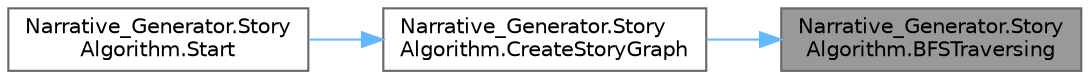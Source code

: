 digraph "Narrative_Generator.StoryAlgorithm.BFSTraversing"
{
 // LATEX_PDF_SIZE
  bgcolor="transparent";
  edge [fontname=Helvetica,fontsize=10,labelfontname=Helvetica,labelfontsize=10];
  node [fontname=Helvetica,fontsize=10,shape=box,height=0.2,width=0.4];
  rankdir="RL";
  Node1 [label="Narrative_Generator.Story\lAlgorithm.BFSTraversing",height=0.2,width=0.4,color="gray40", fillcolor="grey60", style="filled", fontcolor="black",tooltip="A method in which we sequentially create a story graph, node by node, starting at the root,..."];
  Node1 -> Node2 [dir="back",color="steelblue1",style="solid"];
  Node2 [label="Narrative_Generator.Story\lAlgorithm.CreateStoryGraph",height=0.2,width=0.4,color="grey40", fillcolor="white", style="filled",URL="$class_narrative___generator_1_1_story_algorithm.html#a14b46d881caea879deaf6900c24930c1",tooltip="The method that controls the creation of the story graph."];
  Node2 -> Node3 [dir="back",color="steelblue1",style="solid"];
  Node3 [label="Narrative_Generator.Story\lAlgorithm.Start",height=0.2,width=0.4,color="grey40", fillcolor="white", style="filled",URL="$class_narrative___generator_1_1_story_algorithm.html#a84193cf4bd94e0c652a31dbb175214d1",tooltip="Method is an entry point that controls the operation of the algorithm (the sequence of launching othe..."];
}

